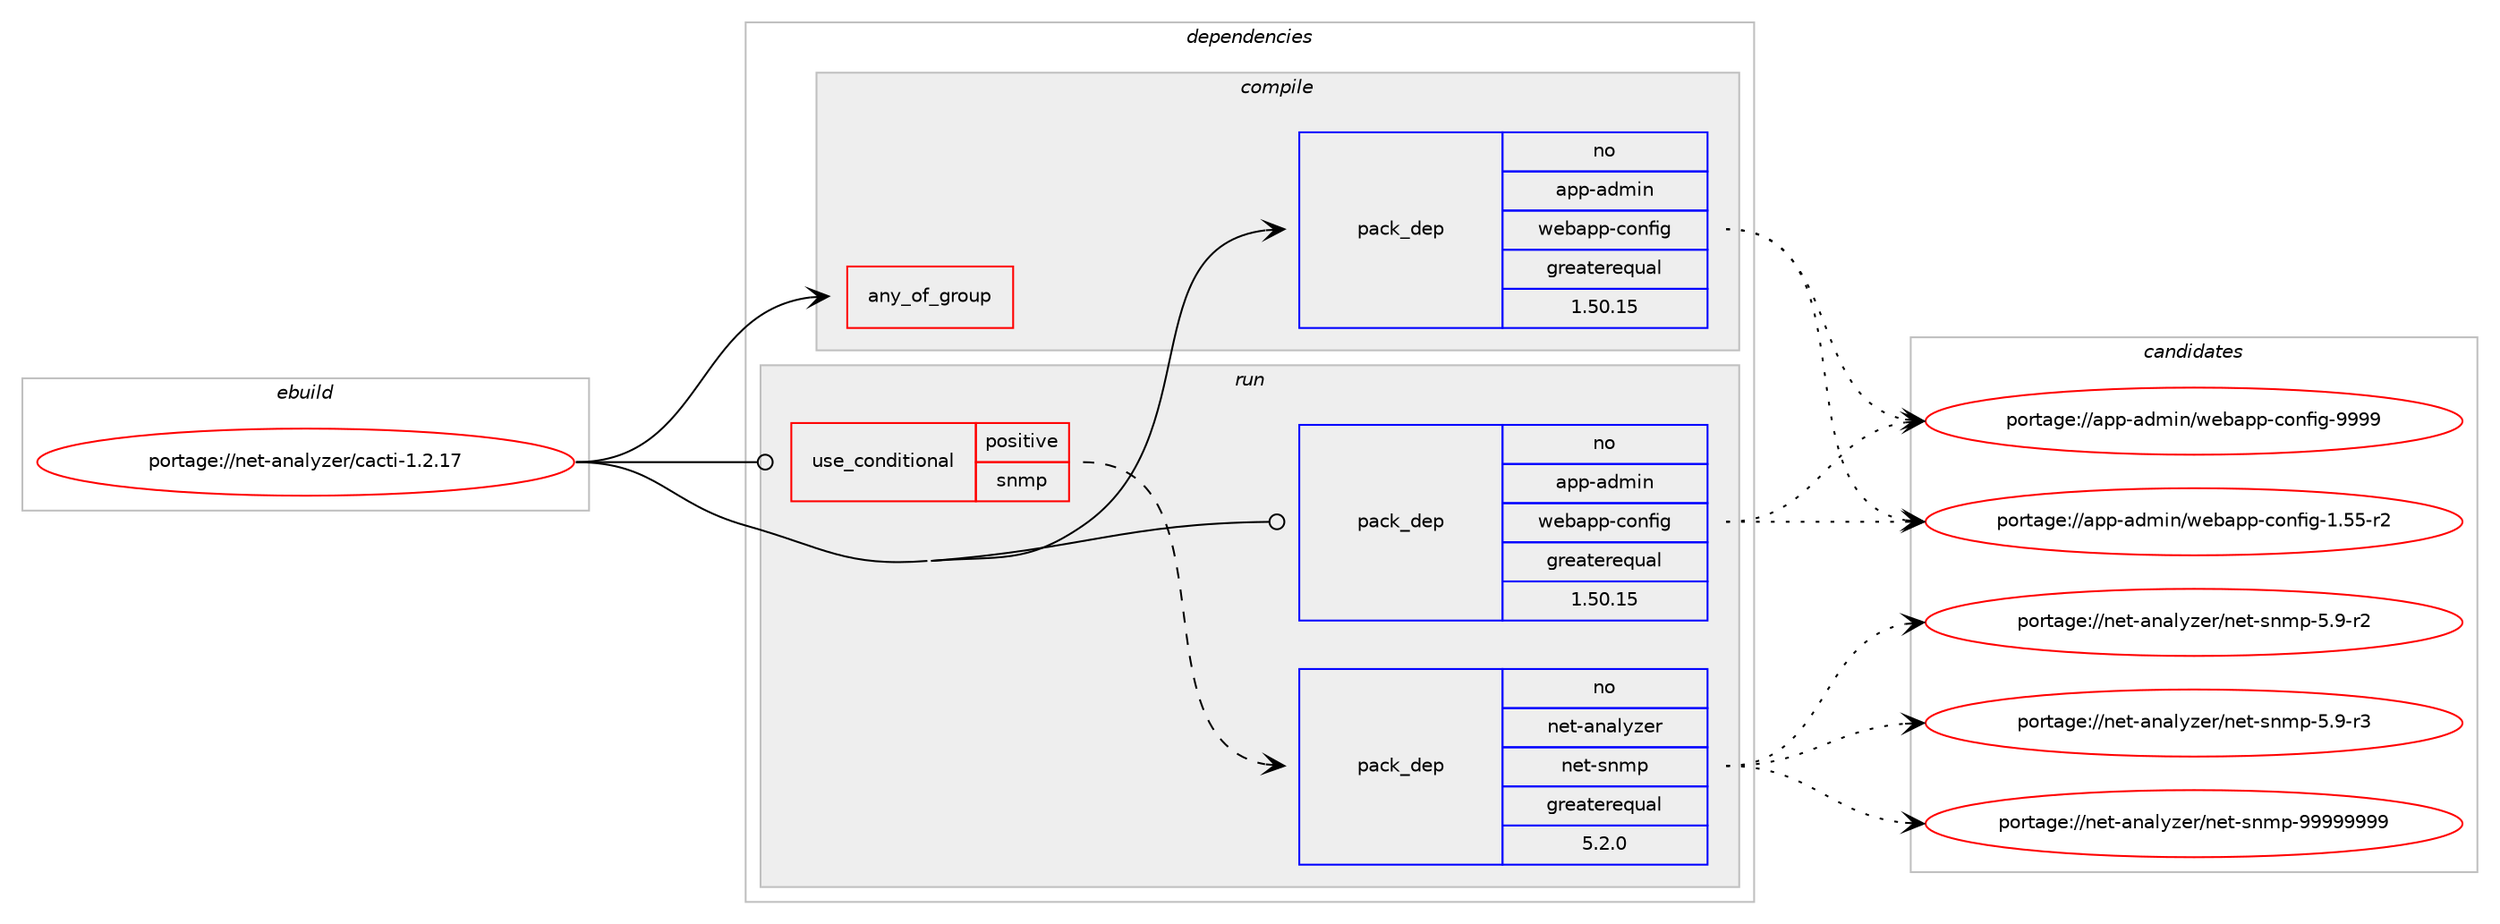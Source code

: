 digraph prolog {

# *************
# Graph options
# *************

newrank=true;
concentrate=true;
compound=true;
graph [rankdir=LR,fontname=Helvetica,fontsize=10,ranksep=1.5];#, ranksep=2.5, nodesep=0.2];
edge  [arrowhead=vee];
node  [fontname=Helvetica,fontsize=10];

# **********
# The ebuild
# **********

subgraph cluster_leftcol {
color=gray;
rank=same;
label=<<i>ebuild</i>>;
id [label="portage://net-analyzer/cacti-1.2.17", color=red, width=4, href="../net-analyzer/cacti-1.2.17.svg"];
}

# ****************
# The dependencies
# ****************

subgraph cluster_midcol {
color=gray;
label=<<i>dependencies</i>>;
subgraph cluster_compile {
fillcolor="#eeeeee";
style=filled;
label=<<i>compile</i>>;
subgraph any1 {
dependency3 [label=<<TABLE BORDER="0" CELLBORDER="1" CELLSPACING="0" CELLPADDING="4"><TR><TD CELLPADDING="10">any_of_group</TD></TR></TABLE>>, shape=none, color=red];# *** BEGIN UNKNOWN DEPENDENCY TYPE (TODO) ***
# dependency3 -> package_dependency(portage://net-analyzer/cacti-1.2.17,install,no,virtual,httpd-basic,none,[,,],[],[])
# *** END UNKNOWN DEPENDENCY TYPE (TODO) ***

# *** BEGIN UNKNOWN DEPENDENCY TYPE (TODO) ***
# dependency3 -> package_dependency(portage://net-analyzer/cacti-1.2.17,install,no,virtual,httpd-cgi,none,[,,],[],[])
# *** END UNKNOWN DEPENDENCY TYPE (TODO) ***

# *** BEGIN UNKNOWN DEPENDENCY TYPE (TODO) ***
# dependency3 -> package_dependency(portage://net-analyzer/cacti-1.2.17,install,no,virtual,httpd-fastcgi,none,[,,],[],[])
# *** END UNKNOWN DEPENDENCY TYPE (TODO) ***

}
id:e -> dependency3:w [weight=20,style="solid",arrowhead="vee"];
subgraph pack1 {
dependency4 [label=<<TABLE BORDER="0" CELLBORDER="1" CELLSPACING="0" CELLPADDING="4" WIDTH="220"><TR><TD ROWSPAN="6" CELLPADDING="30">pack_dep</TD></TR><TR><TD WIDTH="110">no</TD></TR><TR><TD>app-admin</TD></TR><TR><TD>webapp-config</TD></TR><TR><TD>greaterequal</TD></TR><TR><TD>1.50.15</TD></TR></TABLE>>, shape=none, color=blue];
}
id:e -> dependency4:w [weight=20,style="solid",arrowhead="vee"];
}
subgraph cluster_compileandrun {
fillcolor="#eeeeee";
style=filled;
label=<<i>compile and run</i>>;
}
subgraph cluster_run {
fillcolor="#eeeeee";
style=filled;
label=<<i>run</i>>;
subgraph cond3 {
dependency5 [label=<<TABLE BORDER="0" CELLBORDER="1" CELLSPACING="0" CELLPADDING="4"><TR><TD ROWSPAN="3" CELLPADDING="10">use_conditional</TD></TR><TR><TD>positive</TD></TR><TR><TD>snmp</TD></TR></TABLE>>, shape=none, color=red];
subgraph pack2 {
dependency6 [label=<<TABLE BORDER="0" CELLBORDER="1" CELLSPACING="0" CELLPADDING="4" WIDTH="220"><TR><TD ROWSPAN="6" CELLPADDING="30">pack_dep</TD></TR><TR><TD WIDTH="110">no</TD></TR><TR><TD>net-analyzer</TD></TR><TR><TD>net-snmp</TD></TR><TR><TD>greaterequal</TD></TR><TR><TD>5.2.0</TD></TR></TABLE>>, shape=none, color=blue];
}
dependency5:e -> dependency6:w [weight=20,style="dashed",arrowhead="vee"];
}
id:e -> dependency5:w [weight=20,style="solid",arrowhead="odot"];
subgraph pack3 {
dependency7 [label=<<TABLE BORDER="0" CELLBORDER="1" CELLSPACING="0" CELLPADDING="4" WIDTH="220"><TR><TD ROWSPAN="6" CELLPADDING="30">pack_dep</TD></TR><TR><TD WIDTH="110">no</TD></TR><TR><TD>app-admin</TD></TR><TR><TD>webapp-config</TD></TR><TR><TD>greaterequal</TD></TR><TR><TD>1.50.15</TD></TR></TABLE>>, shape=none, color=blue];
}
id:e -> dependency7:w [weight=20,style="solid",arrowhead="odot"];
# *** BEGIN UNKNOWN DEPENDENCY TYPE (TODO) ***
# id -> package_dependency(portage://net-analyzer/cacti-1.2.17,run,no,dev-lang,php,none,[,,],[],[use(enable(cli),none),use(enable(mysql),none),use(enable(pdo),none),use(enable(session),none),use(enable(sockets),none),use(enable(xml),none)])
# *** END UNKNOWN DEPENDENCY TYPE (TODO) ***

# *** BEGIN UNKNOWN DEPENDENCY TYPE (TODO) ***
# id -> package_dependency(portage://net-analyzer/cacti-1.2.17,run,no,dev-php,adodb,none,[,,],[],[])
# *** END UNKNOWN DEPENDENCY TYPE (TODO) ***

# *** BEGIN UNKNOWN DEPENDENCY TYPE (TODO) ***
# id -> package_dependency(portage://net-analyzer/cacti-1.2.17,run,no,net-analyzer,rrdtool,none,[,,],[],[use(enable(graph),none)])
# *** END UNKNOWN DEPENDENCY TYPE (TODO) ***

# *** BEGIN UNKNOWN DEPENDENCY TYPE (TODO) ***
# id -> package_dependency(portage://net-analyzer/cacti-1.2.17,run,no,virtual,cron,none,[,,],[],[])
# *** END UNKNOWN DEPENDENCY TYPE (TODO) ***

}
}

# **************
# The candidates
# **************

subgraph cluster_choices {
rank=same;
color=gray;
label=<<i>candidates</i>>;

subgraph choice1 {
color=black;
nodesep=1;
choice971121124597100109105110471191019897112112459911111010210510345494653534511450 [label="portage://app-admin/webapp-config-1.55-r2", color=red, width=4,href="../app-admin/webapp-config-1.55-r2.svg"];
choice97112112459710010910511047119101989711211245991111101021051034557575757 [label="portage://app-admin/webapp-config-9999", color=red, width=4,href="../app-admin/webapp-config-9999.svg"];
dependency4:e -> choice971121124597100109105110471191019897112112459911111010210510345494653534511450:w [style=dotted,weight="100"];
dependency4:e -> choice97112112459710010910511047119101989711211245991111101021051034557575757:w [style=dotted,weight="100"];
}
subgraph choice2 {
color=black;
nodesep=1;
choice1101011164597110971081211221011144711010111645115110109112455346574511450 [label="portage://net-analyzer/net-snmp-5.9-r2", color=red, width=4,href="../net-analyzer/net-snmp-5.9-r2.svg"];
choice1101011164597110971081211221011144711010111645115110109112455346574511451 [label="portage://net-analyzer/net-snmp-5.9-r3", color=red, width=4,href="../net-analyzer/net-snmp-5.9-r3.svg"];
choice1101011164597110971081211221011144711010111645115110109112455757575757575757 [label="portage://net-analyzer/net-snmp-99999999", color=red, width=4,href="../net-analyzer/net-snmp-99999999.svg"];
dependency6:e -> choice1101011164597110971081211221011144711010111645115110109112455346574511450:w [style=dotted,weight="100"];
dependency6:e -> choice1101011164597110971081211221011144711010111645115110109112455346574511451:w [style=dotted,weight="100"];
dependency6:e -> choice1101011164597110971081211221011144711010111645115110109112455757575757575757:w [style=dotted,weight="100"];
}
subgraph choice3 {
color=black;
nodesep=1;
choice971121124597100109105110471191019897112112459911111010210510345494653534511450 [label="portage://app-admin/webapp-config-1.55-r2", color=red, width=4,href="../app-admin/webapp-config-1.55-r2.svg"];
choice97112112459710010910511047119101989711211245991111101021051034557575757 [label="portage://app-admin/webapp-config-9999", color=red, width=4,href="../app-admin/webapp-config-9999.svg"];
dependency7:e -> choice971121124597100109105110471191019897112112459911111010210510345494653534511450:w [style=dotted,weight="100"];
dependency7:e -> choice97112112459710010910511047119101989711211245991111101021051034557575757:w [style=dotted,weight="100"];
}
}

}
